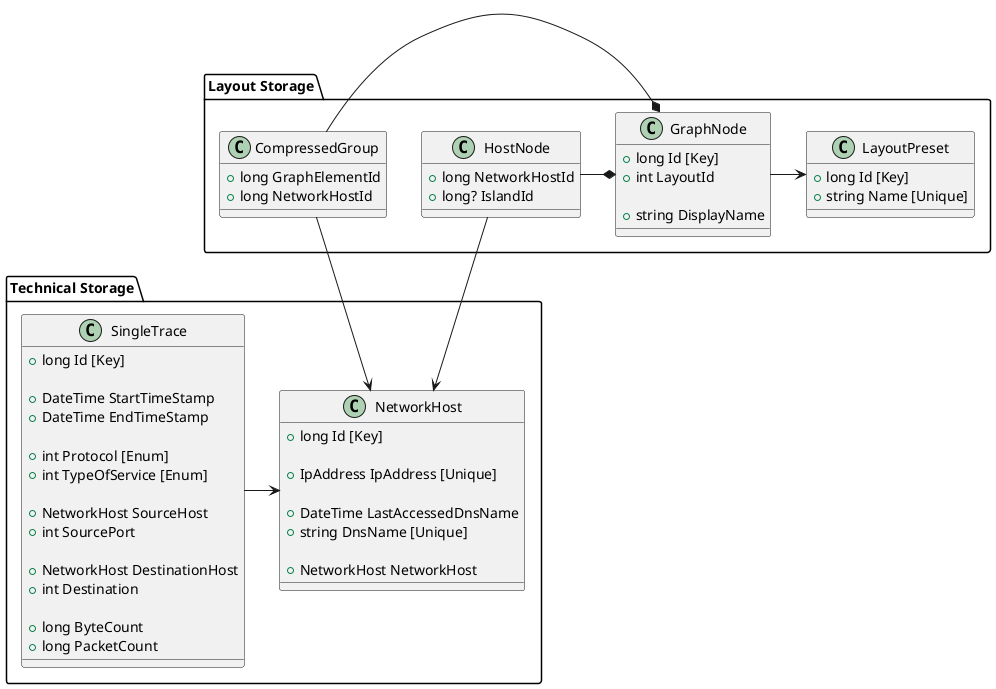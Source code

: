 ﻿@startuml

package "Technical Storage" {
    class SingleTrace {
        + long Id [Key]
    
        + DateTime StartTimeStamp
        + DateTime EndTimeStamp
        
        + int Protocol [Enum]
        + int TypeOfService [Enum]
    
        + NetworkHost SourceHost
        + int SourcePort
        
        + NetworkHost DestinationHost
        + int Destination
        
        + long ByteCount
        + long PacketCount
    }
    SingleTrace-> NetworkHost
    
    class NetworkHost {
        + long Id [Key]
    
        + IpAddress IpAddress [Unique]
        
        + DateTime LastAccessedDnsName
        + string DnsName [Unique]
        
        + NetworkHost NetworkHost
    }
}

package "Layout Storage" {
    class LayoutPreset {
        + long Id [Key]
        + string Name [Unique]
    }

    class GraphNode {
        + long Id [Key]
        + int LayoutId
        
        + string DisplayName
    }
    GraphNode -> LayoutPreset
    
    class HostNode {
        + long NetworkHostId
        + long? IslandId
    }
    HostNode -* GraphNode
    HostNode --> NetworkHost
    
    class CompressedGroup {
        + long GraphElementId
        + long NetworkHostId
    }
    CompressedGroup -* GraphNode
    CompressedGroup -> NetworkHost
}

@enduml
